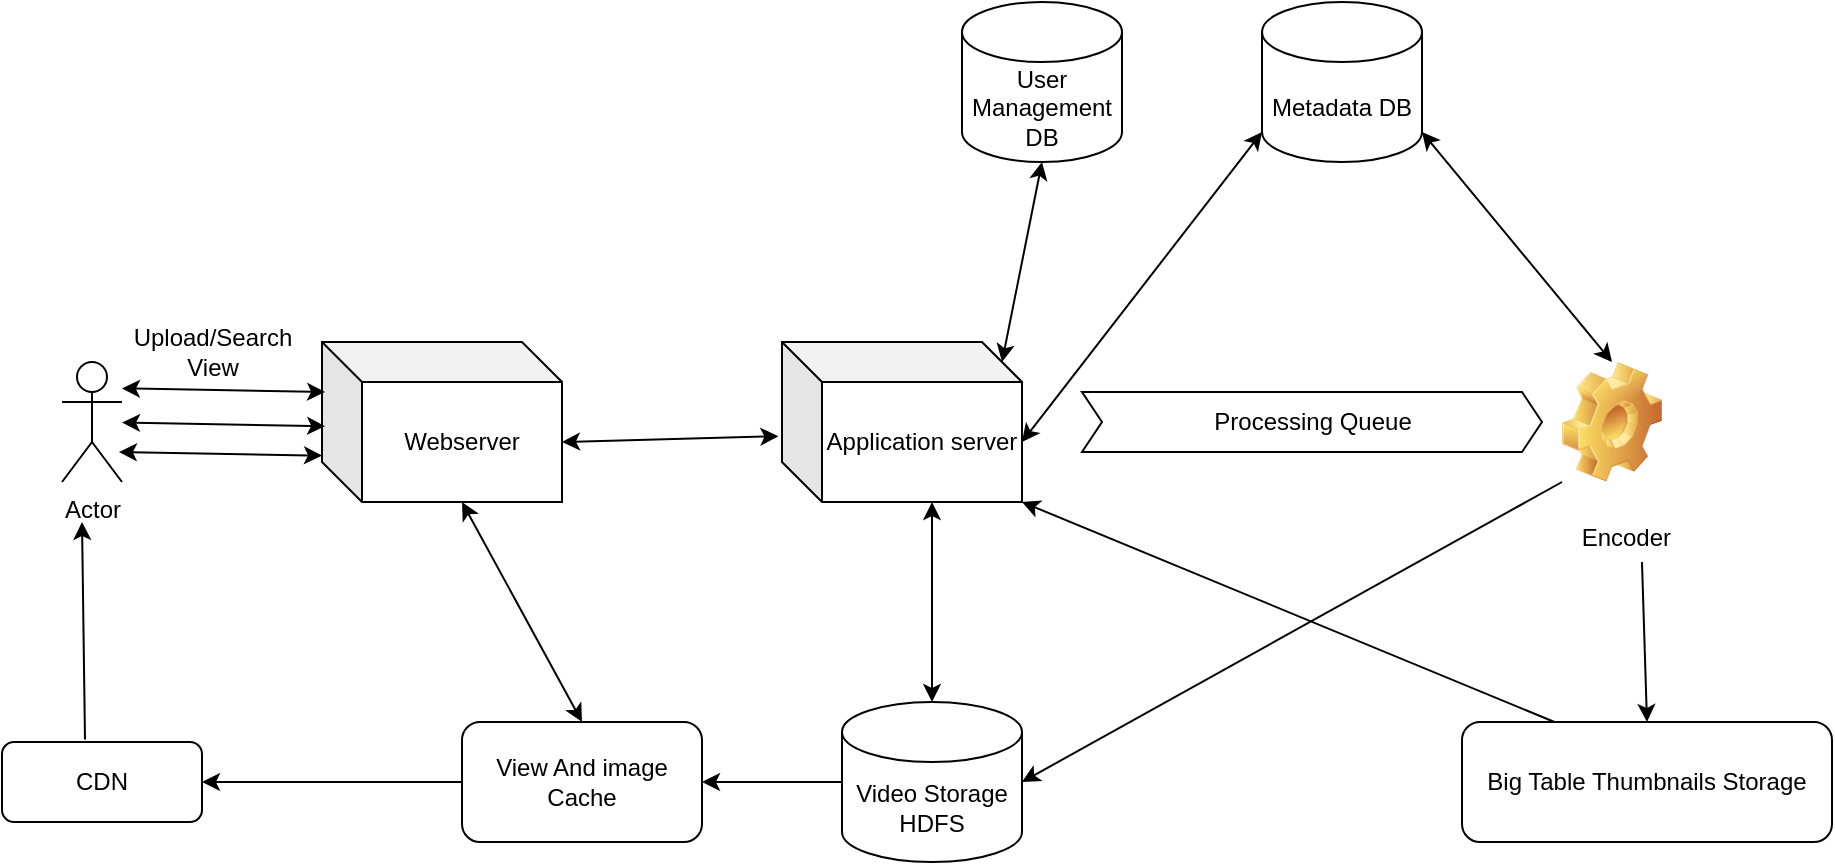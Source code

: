 <mxfile version="18.0.5" type="device"><diagram id="ONDeObDwpFx-MiFGj6vs" name="Page-1"><mxGraphModel dx="1102" dy="571" grid="1" gridSize="10" guides="1" tooltips="1" connect="1" arrows="1" fold="1" page="1" pageScale="1" pageWidth="850" pageHeight="1100" math="0" shadow="0"><root><mxCell id="0"/><mxCell id="1" parent="0"/><mxCell id="TYTrxYCfs07NwqL4xlVZ-1" value="Actor" style="shape=umlActor;verticalLabelPosition=bottom;verticalAlign=top;html=1;outlineConnect=0;" vertex="1" parent="1"><mxGeometry x="60" y="260" width="30" height="60" as="geometry"/></mxCell><mxCell id="TYTrxYCfs07NwqL4xlVZ-2" value="CDN" style="rounded=1;whiteSpace=wrap;html=1;" vertex="1" parent="1"><mxGeometry x="30" y="450" width="100" height="40" as="geometry"/></mxCell><mxCell id="TYTrxYCfs07NwqL4xlVZ-3" value="" style="endArrow=classic;html=1;rounded=0;exitX=0.415;exitY=-0.031;exitDx=0;exitDy=0;exitPerimeter=0;" edge="1" parent="1" source="TYTrxYCfs07NwqL4xlVZ-2"><mxGeometry width="50" height="50" relative="1" as="geometry"><mxPoint x="400" y="320" as="sourcePoint"/><mxPoint x="70" y="340" as="targetPoint"/></mxGeometry></mxCell><mxCell id="TYTrxYCfs07NwqL4xlVZ-5" value="Webserver" style="shape=cube;whiteSpace=wrap;html=1;boundedLbl=1;backgroundOutline=1;darkOpacity=0.05;darkOpacity2=0.1;" vertex="1" parent="1"><mxGeometry x="190" y="250" width="120" height="80" as="geometry"/></mxCell><mxCell id="TYTrxYCfs07NwqL4xlVZ-6" value="Application server" style="shape=cube;whiteSpace=wrap;html=1;boundedLbl=1;backgroundOutline=1;darkOpacity=0.05;darkOpacity2=0.1;" vertex="1" parent="1"><mxGeometry x="420" y="250" width="120" height="80" as="geometry"/></mxCell><mxCell id="TYTrxYCfs07NwqL4xlVZ-8" value="" style="endArrow=classic;startArrow=classic;html=1;rounded=0;entryX=-0.015;entryY=0.589;entryDx=0;entryDy=0;entryPerimeter=0;exitX=0;exitY=0;exitDx=120;exitDy=50;exitPerimeter=0;" edge="1" parent="1" source="TYTrxYCfs07NwqL4xlVZ-5" target="TYTrxYCfs07NwqL4xlVZ-6"><mxGeometry width="50" height="50" relative="1" as="geometry"><mxPoint x="310" y="310" as="sourcePoint"/><mxPoint x="450" y="270" as="targetPoint"/></mxGeometry></mxCell><mxCell id="TYTrxYCfs07NwqL4xlVZ-9" value="User Management DB" style="shape=cylinder3;whiteSpace=wrap;html=1;boundedLbl=1;backgroundOutline=1;size=15;" vertex="1" parent="1"><mxGeometry x="510" y="80" width="80" height="80" as="geometry"/></mxCell><mxCell id="TYTrxYCfs07NwqL4xlVZ-10" value="Metadata DB" style="shape=cylinder3;whiteSpace=wrap;html=1;boundedLbl=1;backgroundOutline=1;size=15;" vertex="1" parent="1"><mxGeometry x="660" y="80" width="80" height="80" as="geometry"/></mxCell><mxCell id="TYTrxYCfs07NwqL4xlVZ-16" value="&lt;br&gt;&amp;nbsp; &amp;nbsp; Encoder" style="shape=image;html=1;verticalLabelPosition=bottom;verticalAlign=top;imageAspect=0;image=img/clipart/Gear_128x128.png" vertex="1" parent="1"><mxGeometry x="810" y="260" width="50" height="60" as="geometry"/></mxCell><mxCell id="TYTrxYCfs07NwqL4xlVZ-19" value="" style="endArrow=classic;startArrow=classic;html=1;rounded=0;entryX=0.5;entryY=1;entryDx=0;entryDy=0;entryPerimeter=0;exitX=0;exitY=0;exitDx=110;exitDy=10;exitPerimeter=0;" edge="1" parent="1" source="TYTrxYCfs07NwqL4xlVZ-6" target="TYTrxYCfs07NwqL4xlVZ-9"><mxGeometry width="50" height="50" relative="1" as="geometry"><mxPoint x="400" y="320" as="sourcePoint"/><mxPoint x="450" y="270" as="targetPoint"/></mxGeometry></mxCell><mxCell id="TYTrxYCfs07NwqL4xlVZ-20" value="" style="endArrow=classic;startArrow=classic;html=1;rounded=0;entryX=0;entryY=1;entryDx=0;entryDy=-15;entryPerimeter=0;exitX=0;exitY=0;exitDx=120;exitDy=50;exitPerimeter=0;" edge="1" parent="1" source="TYTrxYCfs07NwqL4xlVZ-6" target="TYTrxYCfs07NwqL4xlVZ-10"><mxGeometry width="50" height="50" relative="1" as="geometry"><mxPoint x="400" y="320" as="sourcePoint"/><mxPoint x="450" y="270" as="targetPoint"/></mxGeometry></mxCell><mxCell id="TYTrxYCfs07NwqL4xlVZ-21" value="Processing Queue" style="html=1;shadow=0;dashed=0;align=center;verticalAlign=middle;shape=mxgraph.arrows2.arrow;dy=0;dx=10;notch=10;" vertex="1" parent="1"><mxGeometry x="570" y="275" width="230" height="30" as="geometry"/></mxCell><mxCell id="TYTrxYCfs07NwqL4xlVZ-23" value="" style="endArrow=classic;startArrow=classic;html=1;rounded=0;entryX=1;entryY=1;entryDx=0;entryDy=-15;entryPerimeter=0;exitX=0.5;exitY=0;exitDx=0;exitDy=0;" edge="1" parent="1" source="TYTrxYCfs07NwqL4xlVZ-16" target="TYTrxYCfs07NwqL4xlVZ-10"><mxGeometry width="50" height="50" relative="1" as="geometry"><mxPoint x="830" y="250" as="sourcePoint"/><mxPoint x="450" y="270" as="targetPoint"/></mxGeometry></mxCell><mxCell id="TYTrxYCfs07NwqL4xlVZ-24" value="Big Table Thumbnails Storage" style="rounded=1;whiteSpace=wrap;html=1;" vertex="1" parent="1"><mxGeometry x="760" y="440" width="185" height="60" as="geometry"/></mxCell><mxCell id="TYTrxYCfs07NwqL4xlVZ-25" value="" style="endArrow=classic;html=1;rounded=0;entryX=0.5;entryY=0;entryDx=0;entryDy=0;" edge="1" parent="1" target="TYTrxYCfs07NwqL4xlVZ-24"><mxGeometry width="50" height="50" relative="1" as="geometry"><mxPoint x="850" y="360" as="sourcePoint"/><mxPoint x="450" y="270" as="targetPoint"/></mxGeometry></mxCell><mxCell id="TYTrxYCfs07NwqL4xlVZ-26" value="Video Storage&lt;br&gt;HDFS" style="shape=cylinder3;whiteSpace=wrap;html=1;boundedLbl=1;backgroundOutline=1;size=15;" vertex="1" parent="1"><mxGeometry x="450" y="430" width="90" height="80" as="geometry"/></mxCell><mxCell id="TYTrxYCfs07NwqL4xlVZ-27" value="" style="endArrow=classic;html=1;rounded=0;exitX=0;exitY=1;exitDx=0;exitDy=0;entryX=1;entryY=0.5;entryDx=0;entryDy=0;entryPerimeter=0;" edge="1" parent="1" source="TYTrxYCfs07NwqL4xlVZ-16" target="TYTrxYCfs07NwqL4xlVZ-26"><mxGeometry width="50" height="50" relative="1" as="geometry"><mxPoint x="400" y="310" as="sourcePoint"/><mxPoint x="450" y="260" as="targetPoint"/></mxGeometry></mxCell><mxCell id="TYTrxYCfs07NwqL4xlVZ-28" value="" style="endArrow=classic;html=1;rounded=0;exitX=0.25;exitY=0;exitDx=0;exitDy=0;entryX=1;entryY=1;entryDx=0;entryDy=0;entryPerimeter=0;" edge="1" parent="1" source="TYTrxYCfs07NwqL4xlVZ-24" target="TYTrxYCfs07NwqL4xlVZ-6"><mxGeometry width="50" height="50" relative="1" as="geometry"><mxPoint x="400" y="310" as="sourcePoint"/><mxPoint x="450" y="260" as="targetPoint"/></mxGeometry></mxCell><mxCell id="TYTrxYCfs07NwqL4xlVZ-30" value="" style="endArrow=classic;startArrow=classic;html=1;rounded=0;exitX=0.5;exitY=0;exitDx=0;exitDy=0;exitPerimeter=0;" edge="1" parent="1" source="TYTrxYCfs07NwqL4xlVZ-26"><mxGeometry width="50" height="50" relative="1" as="geometry"><mxPoint x="400" y="310" as="sourcePoint"/><mxPoint x="495" y="330" as="targetPoint"/></mxGeometry></mxCell><mxCell id="TYTrxYCfs07NwqL4xlVZ-31" value="View And image&lt;br&gt;Cache" style="rounded=1;whiteSpace=wrap;html=1;" vertex="1" parent="1"><mxGeometry x="260" y="440" width="120" height="60" as="geometry"/></mxCell><mxCell id="TYTrxYCfs07NwqL4xlVZ-32" value="" style="endArrow=classic;html=1;rounded=0;entryX=1;entryY=0.5;entryDx=0;entryDy=0;exitX=0;exitY=0.5;exitDx=0;exitDy=0;exitPerimeter=0;" edge="1" parent="1" source="TYTrxYCfs07NwqL4xlVZ-26" target="TYTrxYCfs07NwqL4xlVZ-31"><mxGeometry width="50" height="50" relative="1" as="geometry"><mxPoint x="400" y="310" as="sourcePoint"/><mxPoint x="450" y="260" as="targetPoint"/></mxGeometry></mxCell><mxCell id="TYTrxYCfs07NwqL4xlVZ-33" value="" style="endArrow=classic;html=1;rounded=0;entryX=1;entryY=0.5;entryDx=0;entryDy=0;exitX=0;exitY=0.5;exitDx=0;exitDy=0;" edge="1" parent="1" source="TYTrxYCfs07NwqL4xlVZ-31" target="TYTrxYCfs07NwqL4xlVZ-2"><mxGeometry width="50" height="50" relative="1" as="geometry"><mxPoint x="400" y="310" as="sourcePoint"/><mxPoint x="450" y="260" as="targetPoint"/></mxGeometry></mxCell><mxCell id="TYTrxYCfs07NwqL4xlVZ-37" value="" style="endArrow=classic;startArrow=classic;html=1;rounded=0;entryX=0.013;entryY=0.526;entryDx=0;entryDy=0;entryPerimeter=0;" edge="1" parent="1" source="TYTrxYCfs07NwqL4xlVZ-1" target="TYTrxYCfs07NwqL4xlVZ-5"><mxGeometry width="50" height="50" relative="1" as="geometry"><mxPoint x="400" y="310" as="sourcePoint"/><mxPoint x="450" y="260" as="targetPoint"/></mxGeometry></mxCell><mxCell id="TYTrxYCfs07NwqL4xlVZ-38" value="Upload/Search&lt;br&gt;View" style="text;html=1;align=center;verticalAlign=middle;resizable=0;points=[];autosize=1;strokeColor=none;fillColor=none;" vertex="1" parent="1"><mxGeometry x="90" y="240" width="90" height="30" as="geometry"/></mxCell><mxCell id="TYTrxYCfs07NwqL4xlVZ-39" value="" style="endArrow=classic;startArrow=classic;html=1;rounded=0;entryX=0.013;entryY=0.526;entryDx=0;entryDy=0;entryPerimeter=0;" edge="1" parent="1"><mxGeometry width="50" height="50" relative="1" as="geometry"><mxPoint x="90" y="273.188" as="sourcePoint"/><mxPoint x="191.56" y="275.0" as="targetPoint"/></mxGeometry></mxCell><mxCell id="TYTrxYCfs07NwqL4xlVZ-40" value="" style="endArrow=classic;startArrow=classic;html=1;rounded=0;entryX=0.013;entryY=0.526;entryDx=0;entryDy=0;entryPerimeter=0;" edge="1" parent="1"><mxGeometry width="50" height="50" relative="1" as="geometry"><mxPoint x="88.44" y="304.998" as="sourcePoint"/><mxPoint x="190.0" y="306.81" as="targetPoint"/></mxGeometry></mxCell><mxCell id="TYTrxYCfs07NwqL4xlVZ-41" value="" style="endArrow=classic;startArrow=classic;html=1;rounded=0;entryX=0.5;entryY=0;entryDx=0;entryDy=0;exitX=0;exitY=0;exitDx=70;exitDy=80;exitPerimeter=0;" edge="1" parent="1" source="TYTrxYCfs07NwqL4xlVZ-5" target="TYTrxYCfs07NwqL4xlVZ-31"><mxGeometry width="50" height="50" relative="1" as="geometry"><mxPoint x="400" y="300" as="sourcePoint"/><mxPoint x="450" y="250" as="targetPoint"/></mxGeometry></mxCell></root></mxGraphModel></diagram></mxfile>